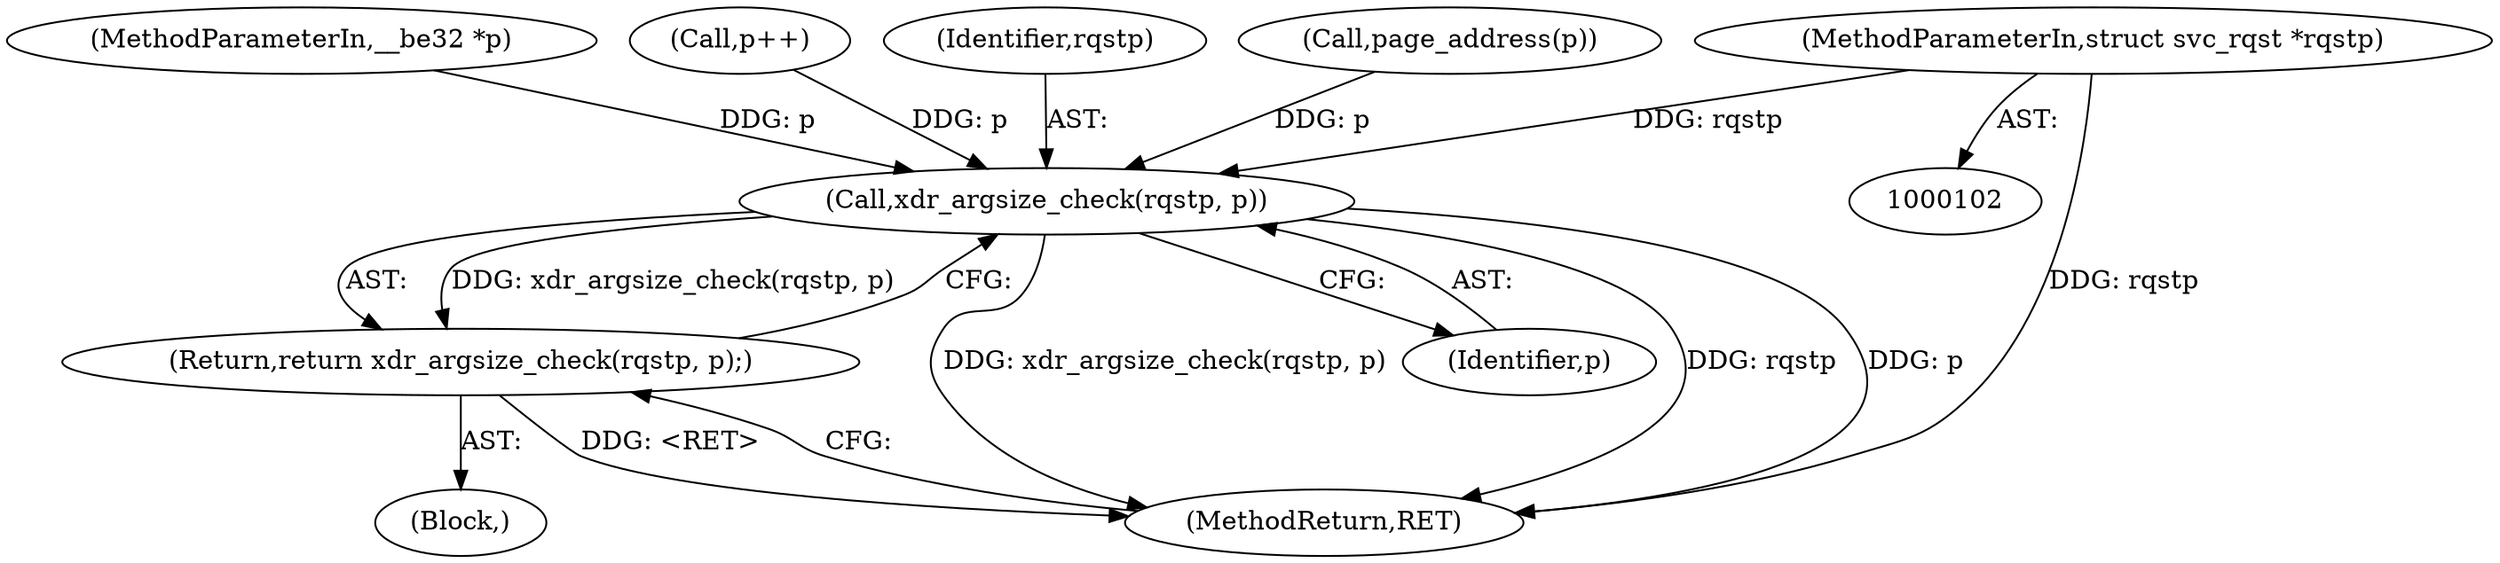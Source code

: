 digraph "1_linux_c70422f760c120480fee4de6c38804c72aa26bc1_15@pointer" {
"1000103" [label="(MethodParameterIn,struct svc_rqst *rqstp)"];
"1000185" [label="(Call,xdr_argsize_check(rqstp, p))"];
"1000184" [label="(Return,return xdr_argsize_check(rqstp, p);)"];
"1000187" [label="(Identifier,p)"];
"1000104" [label="(MethodParameterIn,__be32 *p)"];
"1000140" [label="(Call,p++)"];
"1000103" [label="(MethodParameterIn,struct svc_rqst *rqstp)"];
"1000186" [label="(Identifier,rqstp)"];
"1000188" [label="(MethodReturn,RET)"];
"1000185" [label="(Call,xdr_argsize_check(rqstp, p))"];
"1000106" [label="(Block,)"];
"1000166" [label="(Call,page_address(p))"];
"1000184" [label="(Return,return xdr_argsize_check(rqstp, p);)"];
"1000103" -> "1000102"  [label="AST: "];
"1000103" -> "1000188"  [label="DDG: rqstp"];
"1000103" -> "1000185"  [label="DDG: rqstp"];
"1000185" -> "1000184"  [label="AST: "];
"1000185" -> "1000187"  [label="CFG: "];
"1000186" -> "1000185"  [label="AST: "];
"1000187" -> "1000185"  [label="AST: "];
"1000184" -> "1000185"  [label="CFG: "];
"1000185" -> "1000188"  [label="DDG: xdr_argsize_check(rqstp, p)"];
"1000185" -> "1000188"  [label="DDG: rqstp"];
"1000185" -> "1000188"  [label="DDG: p"];
"1000185" -> "1000184"  [label="DDG: xdr_argsize_check(rqstp, p)"];
"1000140" -> "1000185"  [label="DDG: p"];
"1000166" -> "1000185"  [label="DDG: p"];
"1000104" -> "1000185"  [label="DDG: p"];
"1000184" -> "1000106"  [label="AST: "];
"1000188" -> "1000184"  [label="CFG: "];
"1000184" -> "1000188"  [label="DDG: <RET>"];
}
